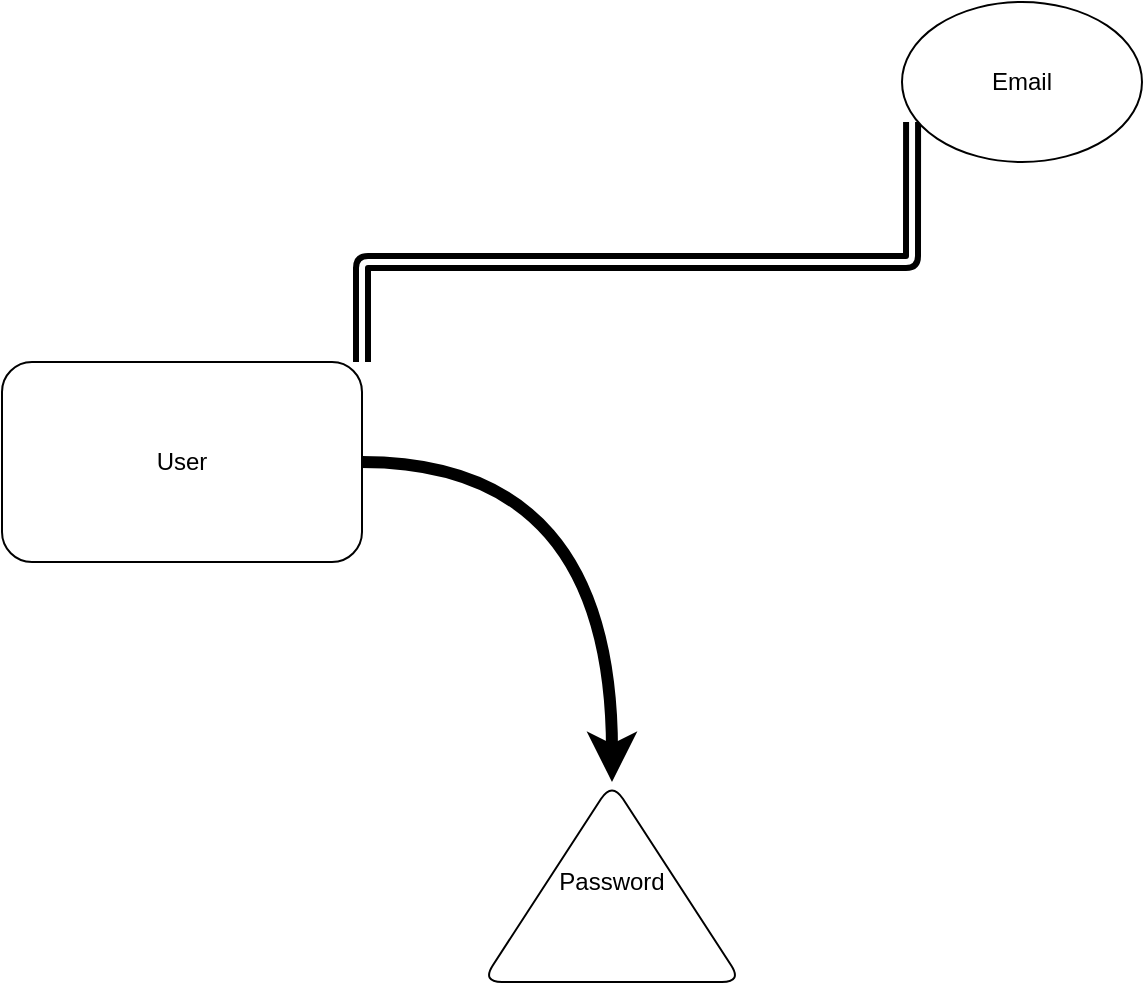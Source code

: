 <mxfile>
    <diagram id="avRXHBJjoQnfQ6Qjcldr" name="Page-1">
        <mxGraphModel dx="906" dy="573" grid="1" gridSize="10" guides="1" tooltips="1" connect="1" arrows="1" fold="1" page="1" pageScale="1" pageWidth="850" pageHeight="1100" background="none" math="0" shadow="0">
            <root>
                <mxCell id="0"/>
                <mxCell id="1" parent="0"/>
                <mxCell id="4" style="edgeStyle=orthogonalEdgeStyle;html=1;exitX=1;exitY=0;exitDx=0;exitDy=0;entryX=0.042;entryY=0.75;entryDx=0;entryDy=0;entryPerimeter=0;curved=1;strokeWidth=3;rounded=1;shape=link;" edge="1" parent="1" source="2" target="3">
                    <mxGeometry relative="1" as="geometry"/>
                </mxCell>
                <mxCell id="11" style="edgeStyle=orthogonalEdgeStyle;curved=1;html=1;endSize=6;strokeWidth=6;rounded=1;" edge="1" parent="1" source="2" target="8">
                    <mxGeometry relative="1" as="geometry"/>
                </mxCell>
                <mxCell id="2" value="User" style="rounded=1;whiteSpace=wrap;html=1;" vertex="1" parent="1">
                    <mxGeometry x="40" y="250" width="180" height="100" as="geometry"/>
                </mxCell>
                <mxCell id="3" value="Email" style="ellipse;whiteSpace=wrap;html=1;strokeWidth=1;rounded=1;" vertex="1" parent="1">
                    <mxGeometry x="490" y="70" width="120" height="80" as="geometry"/>
                </mxCell>
                <mxCell id="8" value="Password" style="triangle;whiteSpace=wrap;html=1;strokeWidth=1;direction=north;rounded=1;" vertex="1" parent="1">
                    <mxGeometry x="280" y="460" width="130" height="100" as="geometry"/>
                </mxCell>
            </root>
        </mxGraphModel>
    </diagram>
</mxfile>